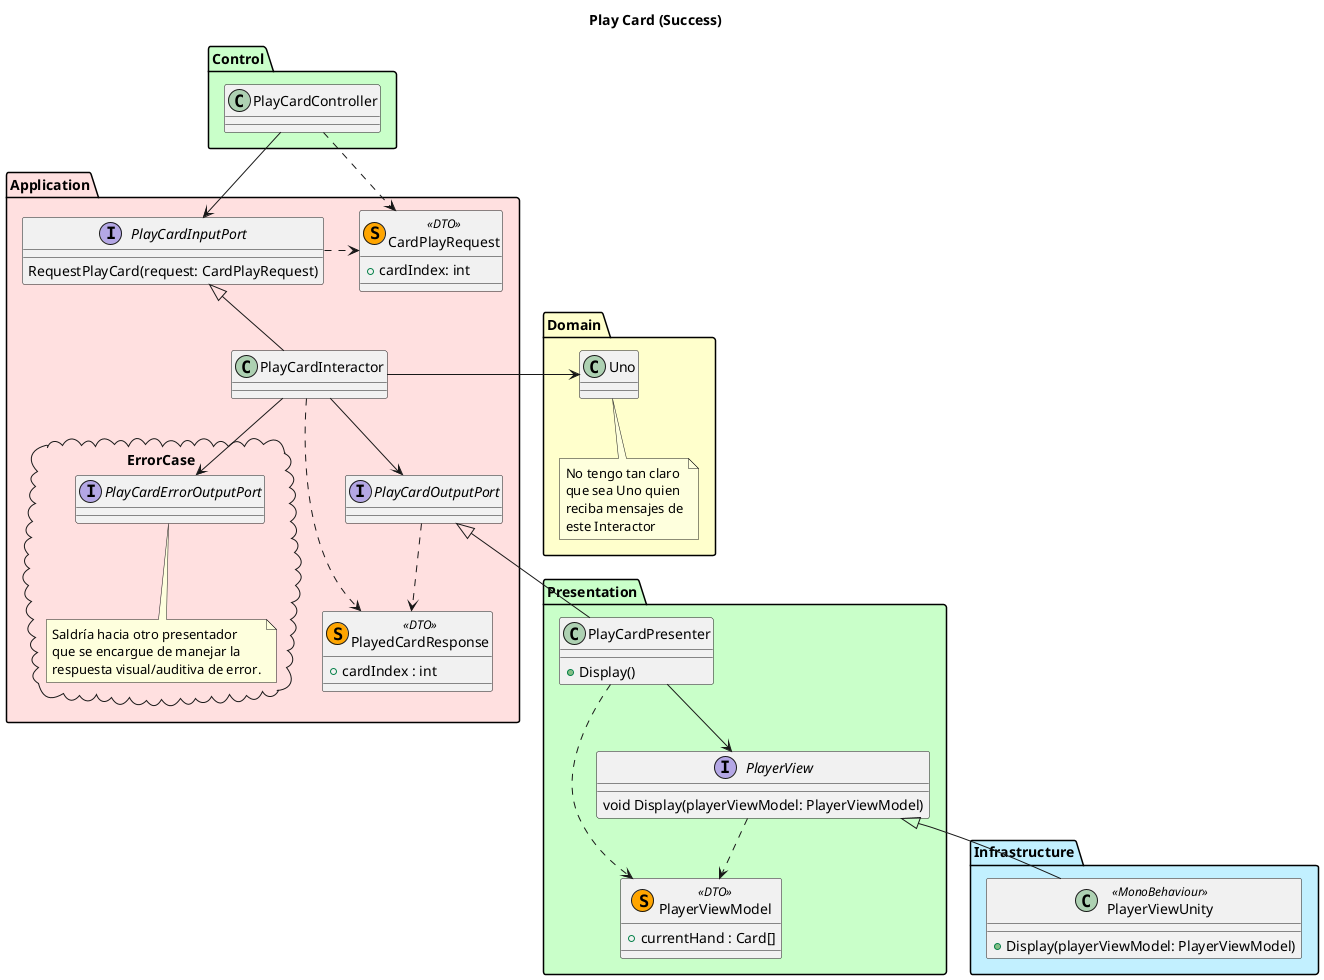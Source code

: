 @startuml

Title "Play Card (Success)"

Presentation.PlayCardPresenter --> Presentation.PlayerView
Control.PlayCardController --> Application.PlayCardInputPort
Control.PlayCardController ..> Application.CardPlayRequest

Presentation.PlayerView ..> Presentation.PlayerViewModel
Presentation.PlayerView <|-- Infrastructure.PlayerViewUnity

Application.PlayCardOutputPort <|-- Presentation.PlayCardPresenter
Application.PlayCardOutputPort ..> Application.PlayedCardResponse
Application.PlayCardInputPort <|-- Application.PlayCardInteractor
Application.PlayCardInputPort .> Application.CardPlayRequest
Application.PlayCardInteractor -> Domain.Uno
Application.PlayCardInteractor ..> Application.PlayedCardResponse
Application.PlayCardInteractor --> Application.PlayCardOutputPort


package "Infrastructure" #Application {
    class PlayerViewUnity <<MonoBehaviour>> {
        + Display(playerViewModel: PlayerViewModel)
    }
}

package Presentation #Technology {
    
    class PlayerViewModel  << (S, orange) DTO>>
    
    interface PlayerView{
    void Display(playerViewModel: PlayerViewModel)
    }
    
    class PlayCardPresenter {
        +Display()
    }
    PlayCardPresenter ..> PlayerViewModel
    
    class PlayerViewModel{
        + currentHand : Card[]
    }
}

package Control #Technology {
    
    class PlayCardController
}

package Application #Implementation {
    class CardPlayRequest << (S, orange) DTO>>
    
    interface PlayCardInputPort{
        RequestPlayCard(request: CardPlayRequest)
    }
    
    interface PlayCardOutputPort{
    }
    
    package ErrorCase <<cloud>> {
        interface PlayCardErrorOutputPort
        
        note bottom of PlayCardErrorOutputPort
        Saldría hacia otro presentador
        que se encargue de manejar la
        respuesta visual/auditiva de error.
        endnote
        
        PlayCardErrorOutputPort <-u- Application.PlayCardInteractor
        
    }
    
    class PlayedCardResponse <<(S, orange) DTO>> {
        +cardIndex : int
    }
    
    class PlayCardInteractor     
    
    class CardPlayRequest {
        + cardIndex: int
    }
}

package Domain #Business {
    class Uno
    
    note bottom of Uno
    No tengo tan claro
    que sea Uno quien
    reciba mensajes de
    este Interactor 
    endnote
}

@enduml